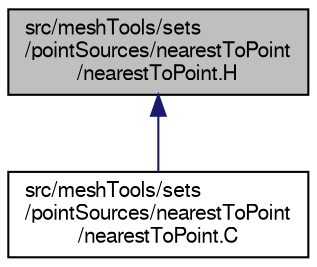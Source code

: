 digraph "src/meshTools/sets/pointSources/nearestToPoint/nearestToPoint.H"
{
  bgcolor="transparent";
  edge [fontname="FreeSans",fontsize="10",labelfontname="FreeSans",labelfontsize="10"];
  node [fontname="FreeSans",fontsize="10",shape=record];
  Node146 [label="src/meshTools/sets\l/pointSources/nearestToPoint\l/nearestToPoint.H",height=0.2,width=0.4,color="black", fillcolor="grey75", style="filled", fontcolor="black"];
  Node146 -> Node147 [dir="back",color="midnightblue",fontsize="10",style="solid",fontname="FreeSans"];
  Node147 [label="src/meshTools/sets\l/pointSources/nearestToPoint\l/nearestToPoint.C",height=0.2,width=0.4,color="black",URL="$a08084.html"];
}
